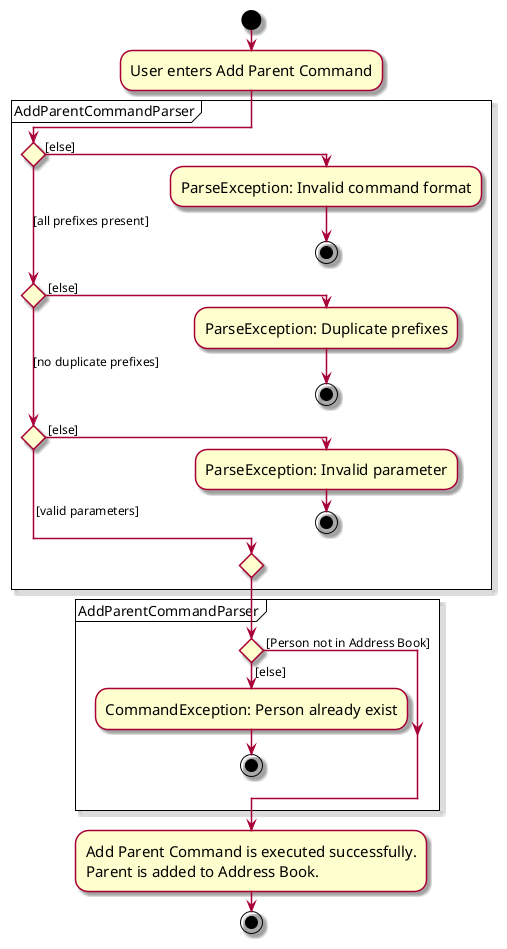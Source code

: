 @startuml
skin rose
skinparam ActivityFontSize 15
skinparam ArrowFontSize 12
!pragma useVerticalIf on
start
:User enters Add Parent Command;

partition AddParentCommandParser{
    if () then ([else])
        :ParseException: Invalid command format;
        stop
    ([all prefixes present]) elseif () then ( [else])
        :ParseException: Duplicate prefixes;
        stop
    ([no duplicate prefixes]) elseif () then ( [else])
        :ParseException: Invalid parameter;
        stop
    else ( [valid parameters])

endif
}

partition AddParentCommandParser {

if () then ([else])
:CommandException: Person already exist;
stop
else ( [Person not in Address Book] )

endif
}

:Add Parent Command is executed successfully.
Parent is added to Address Book.;
stop


@enduml

